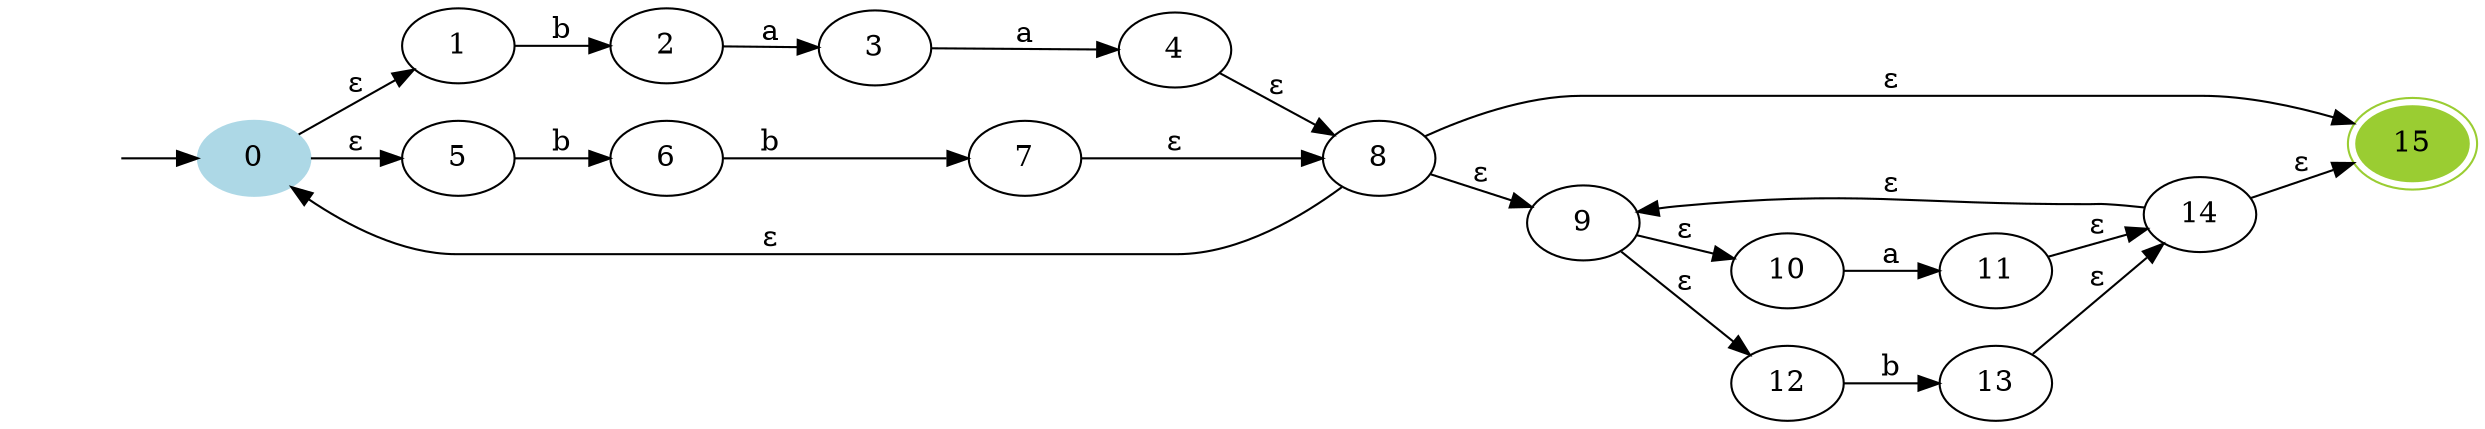 digraph dfa {
rankdir=LR;

NOTHING [label="", shape=none]
0 [label="0" shape=ellipse, style=filled, color=lightblue]
1 [label="1"]
10 [label="10"]
11 [label="11"]
12 [label="12"]
13 [label="13"]
14 [label="14"]
15 [label="15" shape=ellipse, peripheries=2, style=filled, color=yellowgreen]
2 [label="2"]
3 [label="3"]
4 [label="4"]
5 [label="5"]
6 [label="6"]
7 [label="7"]
8 [label="8"]
9 [label="9"]

NOTHING -> 0
0 -> 1 [label="ε"]
0 -> 5 [label="ε"]
1 -> 2 [label="b"]
10 -> 11 [label="a"]
11 -> 14 [label="ε"]
12 -> 13 [label="b"]
13 -> 14 [label="ε"]
14 -> 15 [label="ε"]
14 -> 9 [label="ε"]
2 -> 3 [label="a"]
3 -> 4 [label="a"]
4 -> 8 [label="ε"]
5 -> 6 [label="b"]
6 -> 7 [label="b"]
7 -> 8 [label="ε"]
8 -> 0 [label="ε"]
8 -> 15 [label="ε"]
8 -> 9 [label="ε"]
9 -> 10 [label="ε"]
9 -> 12 [label="ε"]
}
